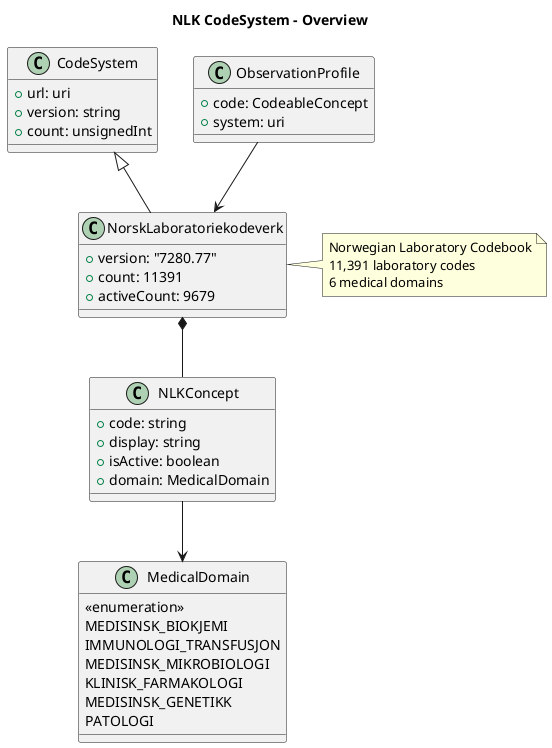 @startuml nlk-codesystem-overview

title NLK CodeSystem - Overview

class CodeSystem {
    +url: uri
    +version: string
    +count: unsignedInt
}

class NorskLaboratoriekodeverk {
    +version: "7280.77"
    +count: 11391
    +activeCount: 9679
}

class MedicalDomain {
    <<enumeration>>
    MEDISINSK_BIOKJEMI
    IMMUNOLOGI_TRANSFUSJON
    MEDISINSK_MIKROBIOLOGI
    KLINISK_FARMAKOLOGI
    MEDISINSK_GENETIKK
    PATOLOGI
}

class NLKConcept {
    +code: string
    +display: string
    +isActive: boolean
    +domain: MedicalDomain
}

class ObservationProfile {
    +code: CodeableConcept
    +system: uri
}

' Relationships
CodeSystem <|-- NorskLaboratoriekodeverk
NorskLaboratoriekodeverk *-- NLKConcept
NLKConcept --> MedicalDomain
ObservationProfile --> NorskLaboratoriekodeverk

note right of NorskLaboratoriekodeverk
Norwegian Laboratory Codebook
11,391 laboratory codes
6 medical domains
end note

@enduml